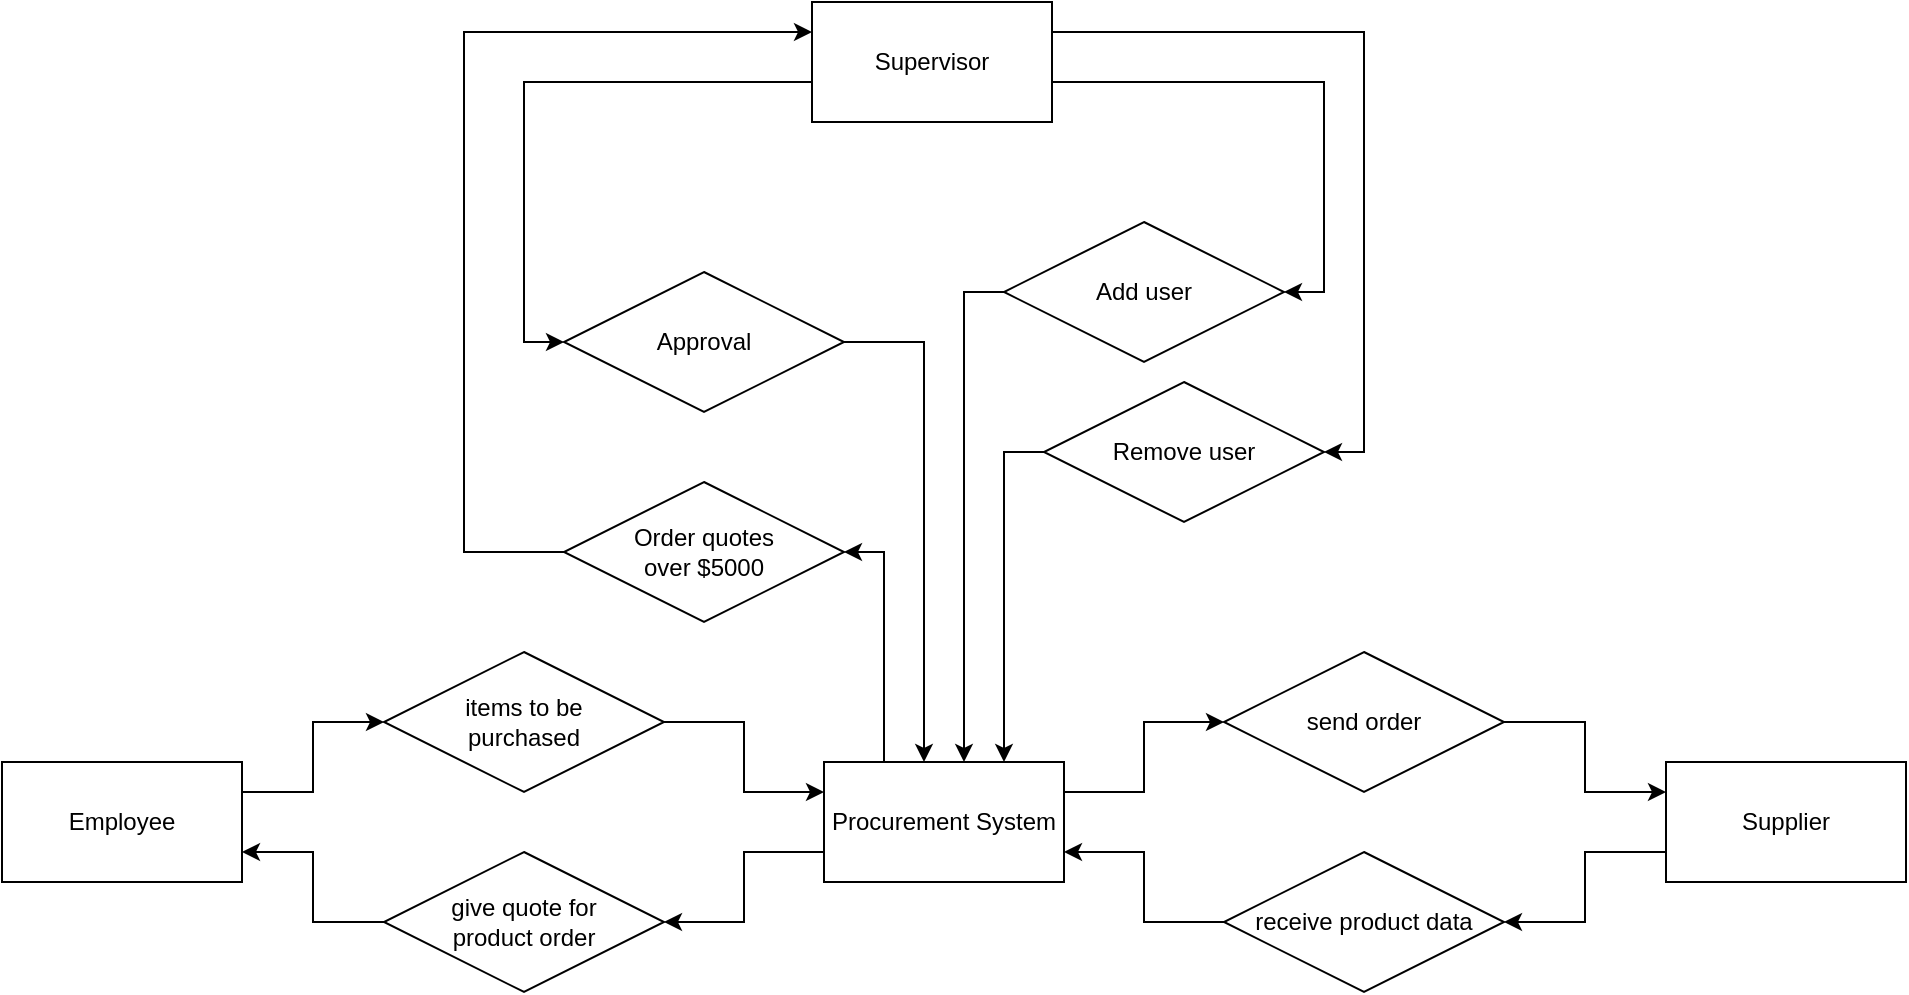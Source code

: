 <mxfile version="20.6.2" type="google"><diagram id="vhxHZDPrN-YJWRwJVQ-k" name="Page-1"><mxGraphModel grid="1" page="1" gridSize="10" guides="1" tooltips="1" connect="1" arrows="1" fold="1" pageScale="1" pageWidth="827" pageHeight="1169" math="0" shadow="0"><root><mxCell id="0"/><mxCell id="1" parent="0"/><mxCell id="xANaSgG7zMBrPbYFZI5M-1" style="edgeStyle=orthogonalEdgeStyle;rounded=0;orthogonalLoop=1;jettySize=auto;html=1;exitX=1;exitY=0.25;exitDx=0;exitDy=0;entryX=0;entryY=0.5;entryDx=0;entryDy=0;" edge="1" parent="1" source="xANaSgG7zMBrPbYFZI5M-2" target="xANaSgG7zMBrPbYFZI5M-12"><mxGeometry relative="1" as="geometry"/></mxCell><mxCell id="xANaSgG7zMBrPbYFZI5M-2" value="Employee" style="rounded=0;whiteSpace=wrap;html=1;" vertex="1" parent="1"><mxGeometry x="-51" y="470" width="120" height="60" as="geometry"/></mxCell><mxCell id="xANaSgG7zMBrPbYFZI5M-3" style="edgeStyle=orthogonalEdgeStyle;rounded=0;orthogonalLoop=1;jettySize=auto;html=1;exitX=1;exitY=0.25;exitDx=0;exitDy=0;entryX=0;entryY=0.5;entryDx=0;entryDy=0;" edge="1" parent="1" source="xANaSgG7zMBrPbYFZI5M-6" target="xANaSgG7zMBrPbYFZI5M-14"><mxGeometry relative="1" as="geometry"/></mxCell><mxCell id="xANaSgG7zMBrPbYFZI5M-4" style="edgeStyle=orthogonalEdgeStyle;rounded=0;orthogonalLoop=1;jettySize=auto;html=1;exitX=0;exitY=0.75;exitDx=0;exitDy=0;entryX=1;entryY=0.5;entryDx=0;entryDy=0;" edge="1" parent="1" source="xANaSgG7zMBrPbYFZI5M-6" target="xANaSgG7zMBrPbYFZI5M-18"><mxGeometry relative="1" as="geometry"/></mxCell><mxCell id="xANaSgG7zMBrPbYFZI5M-5" style="edgeStyle=orthogonalEdgeStyle;rounded=0;orthogonalLoop=1;jettySize=auto;html=1;exitX=0.25;exitY=0;exitDx=0;exitDy=0;entryX=1;entryY=0.5;entryDx=0;entryDy=0;" edge="1" parent="1" source="xANaSgG7zMBrPbYFZI5M-6" target="xANaSgG7zMBrPbYFZI5M-22"><mxGeometry relative="1" as="geometry"/></mxCell><mxCell id="xANaSgG7zMBrPbYFZI5M-6" value="Procurement System" style="rounded=0;whiteSpace=wrap;html=1;" vertex="1" parent="1"><mxGeometry x="360" y="470" width="120" height="60" as="geometry"/></mxCell><mxCell id="xANaSgG7zMBrPbYFZI5M-7" style="edgeStyle=orthogonalEdgeStyle;rounded=0;orthogonalLoop=1;jettySize=auto;html=1;exitX=0;exitY=0.75;exitDx=0;exitDy=0;entryX=0;entryY=0.5;entryDx=0;entryDy=0;" edge="1" parent="1" source="xANaSgG7zMBrPbYFZI5M-8" target="xANaSgG7zMBrPbYFZI5M-20"><mxGeometry relative="1" as="geometry"><Array as="points"><mxPoint x="354" y="130"/><mxPoint x="210" y="130"/><mxPoint x="210" y="260"/></Array></mxGeometry></mxCell><mxCell id="xANaSgG7zMBrPbYFZI5M-25" style="edgeStyle=orthogonalEdgeStyle;rounded=0;orthogonalLoop=1;jettySize=auto;html=1;entryX=1;entryY=0.5;entryDx=0;entryDy=0;exitX=1;exitY=0.75;exitDx=0;exitDy=0;" edge="1" parent="1" source="xANaSgG7zMBrPbYFZI5M-8" target="xANaSgG7zMBrPbYFZI5M-23"><mxGeometry relative="1" as="geometry"><mxPoint x="540" y="140" as="sourcePoint"/><Array as="points"><mxPoint x="474" y="130"/><mxPoint x="610" y="130"/><mxPoint x="610" y="235"/></Array></mxGeometry></mxCell><mxCell id="xANaSgG7zMBrPbYFZI5M-26" style="edgeStyle=orthogonalEdgeStyle;rounded=0;orthogonalLoop=1;jettySize=auto;html=1;entryX=1;entryY=0.5;entryDx=0;entryDy=0;exitX=1;exitY=0.25;exitDx=0;exitDy=0;" edge="1" parent="1" source="xANaSgG7zMBrPbYFZI5M-8" target="xANaSgG7zMBrPbYFZI5M-24"><mxGeometry relative="1" as="geometry"><mxPoint x="570" y="100" as="sourcePoint"/><Array as="points"><mxPoint x="630" y="105"/><mxPoint x="630" y="315"/></Array></mxGeometry></mxCell><mxCell id="xANaSgG7zMBrPbYFZI5M-8" value="Supervisor" style="rounded=0;whiteSpace=wrap;html=1;" vertex="1" parent="1"><mxGeometry x="354" y="90" width="120" height="60" as="geometry"/></mxCell><mxCell id="xANaSgG7zMBrPbYFZI5M-9" style="edgeStyle=orthogonalEdgeStyle;rounded=0;orthogonalLoop=1;jettySize=auto;html=1;exitX=0;exitY=0.75;exitDx=0;exitDy=0;entryX=1;entryY=0.5;entryDx=0;entryDy=0;" edge="1" parent="1" source="xANaSgG7zMBrPbYFZI5M-10" target="xANaSgG7zMBrPbYFZI5M-16"><mxGeometry relative="1" as="geometry"/></mxCell><mxCell id="xANaSgG7zMBrPbYFZI5M-10" value="Supplier" style="rounded=0;whiteSpace=wrap;html=1;" vertex="1" parent="1"><mxGeometry x="781" y="470" width="120" height="60" as="geometry"/></mxCell><mxCell id="xANaSgG7zMBrPbYFZI5M-11" style="edgeStyle=orthogonalEdgeStyle;rounded=0;orthogonalLoop=1;jettySize=auto;html=1;exitX=1;exitY=0.5;exitDx=0;exitDy=0;entryX=0;entryY=0.25;entryDx=0;entryDy=0;" edge="1" parent="1" source="xANaSgG7zMBrPbYFZI5M-12" target="xANaSgG7zMBrPbYFZI5M-6"><mxGeometry relative="1" as="geometry"/></mxCell><mxCell id="xANaSgG7zMBrPbYFZI5M-12" value="items to be &lt;br&gt;purchased" style="rhombus;whiteSpace=wrap;html=1;" vertex="1" parent="1"><mxGeometry x="140" y="415" width="140" height="70" as="geometry"/></mxCell><mxCell id="xANaSgG7zMBrPbYFZI5M-13" style="edgeStyle=orthogonalEdgeStyle;rounded=0;orthogonalLoop=1;jettySize=auto;html=1;exitX=1;exitY=0.5;exitDx=0;exitDy=0;entryX=0;entryY=0.25;entryDx=0;entryDy=0;" edge="1" parent="1" source="xANaSgG7zMBrPbYFZI5M-14" target="xANaSgG7zMBrPbYFZI5M-10"><mxGeometry relative="1" as="geometry"/></mxCell><mxCell id="xANaSgG7zMBrPbYFZI5M-14" value="send order" style="rhombus;whiteSpace=wrap;html=1;" vertex="1" parent="1"><mxGeometry x="560" y="415" width="140" height="70" as="geometry"/></mxCell><mxCell id="xANaSgG7zMBrPbYFZI5M-15" style="edgeStyle=orthogonalEdgeStyle;rounded=0;orthogonalLoop=1;jettySize=auto;html=1;exitX=0;exitY=0.5;exitDx=0;exitDy=0;entryX=1;entryY=0.75;entryDx=0;entryDy=0;" edge="1" parent="1" source="xANaSgG7zMBrPbYFZI5M-16" target="xANaSgG7zMBrPbYFZI5M-6"><mxGeometry relative="1" as="geometry"/></mxCell><mxCell id="xANaSgG7zMBrPbYFZI5M-16" value="receive product data" style="rhombus;whiteSpace=wrap;html=1;" vertex="1" parent="1"><mxGeometry x="560" y="515" width="140" height="70" as="geometry"/></mxCell><mxCell id="xANaSgG7zMBrPbYFZI5M-17" style="edgeStyle=orthogonalEdgeStyle;rounded=0;orthogonalLoop=1;jettySize=auto;html=1;exitX=0;exitY=0.5;exitDx=0;exitDy=0;entryX=1;entryY=0.75;entryDx=0;entryDy=0;" edge="1" parent="1" source="xANaSgG7zMBrPbYFZI5M-18" target="xANaSgG7zMBrPbYFZI5M-2"><mxGeometry relative="1" as="geometry"/></mxCell><mxCell id="xANaSgG7zMBrPbYFZI5M-18" value="give quote for&lt;br&gt;product order" style="rhombus;whiteSpace=wrap;html=1;" vertex="1" parent="1"><mxGeometry x="140" y="515" width="140" height="70" as="geometry"/></mxCell><mxCell id="xANaSgG7zMBrPbYFZI5M-19" style="edgeStyle=orthogonalEdgeStyle;rounded=0;orthogonalLoop=1;jettySize=auto;html=1;exitX=1;exitY=0.5;exitDx=0;exitDy=0;" edge="1" parent="1" source="xANaSgG7zMBrPbYFZI5M-20"><mxGeometry relative="1" as="geometry"><mxPoint x="410" y="470" as="targetPoint"/><Array as="points"><mxPoint x="410" y="260"/><mxPoint x="410" y="470"/></Array></mxGeometry></mxCell><mxCell id="xANaSgG7zMBrPbYFZI5M-20" value="Approval" style="rhombus;whiteSpace=wrap;html=1;" vertex="1" parent="1"><mxGeometry x="230" y="225" width="140" height="70" as="geometry"/></mxCell><mxCell id="xANaSgG7zMBrPbYFZI5M-21" style="edgeStyle=orthogonalEdgeStyle;rounded=0;orthogonalLoop=1;jettySize=auto;html=1;exitX=0;exitY=0.5;exitDx=0;exitDy=0;entryX=0;entryY=0.25;entryDx=0;entryDy=0;" edge="1" parent="1" source="xANaSgG7zMBrPbYFZI5M-22" target="xANaSgG7zMBrPbYFZI5M-8"><mxGeometry relative="1" as="geometry"><mxPoint x="380" y="100" as="targetPoint"/><Array as="points"><mxPoint x="180" y="365"/><mxPoint x="180" y="105"/></Array></mxGeometry></mxCell><mxCell id="xANaSgG7zMBrPbYFZI5M-22" value="Order quotes&lt;br&gt;over $5000" style="rhombus;whiteSpace=wrap;html=1;" vertex="1" parent="1"><mxGeometry x="230" y="330" width="140" height="70" as="geometry"/></mxCell><mxCell id="xANaSgG7zMBrPbYFZI5M-27" style="edgeStyle=orthogonalEdgeStyle;rounded=0;orthogonalLoop=1;jettySize=auto;html=1;exitX=0;exitY=0.5;exitDx=0;exitDy=0;" edge="1" parent="1" source="xANaSgG7zMBrPbYFZI5M-23" target="xANaSgG7zMBrPbYFZI5M-6"><mxGeometry relative="1" as="geometry"><Array as="points"><mxPoint x="430" y="235"/></Array></mxGeometry></mxCell><mxCell id="xANaSgG7zMBrPbYFZI5M-23" value="Add user" style="rhombus;whiteSpace=wrap;html=1;" vertex="1" parent="1"><mxGeometry x="450" y="200" width="140" height="70" as="geometry"/></mxCell><mxCell id="xANaSgG7zMBrPbYFZI5M-28" style="edgeStyle=orthogonalEdgeStyle;rounded=0;orthogonalLoop=1;jettySize=auto;html=1;exitX=0;exitY=0.5;exitDx=0;exitDy=0;entryX=0.75;entryY=0;entryDx=0;entryDy=0;" edge="1" parent="1" source="xANaSgG7zMBrPbYFZI5M-24" target="xANaSgG7zMBrPbYFZI5M-6"><mxGeometry relative="1" as="geometry"/></mxCell><mxCell id="xANaSgG7zMBrPbYFZI5M-24" value="Remove user" style="rhombus;whiteSpace=wrap;html=1;" vertex="1" parent="1"><mxGeometry x="470" y="280" width="140" height="70" as="geometry"/></mxCell></root></mxGraphModel></diagram></mxfile>